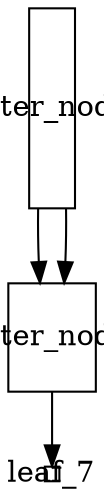 digraph G {
 cluster_node_1 [shape="rectangle" width="0.305555555556", height="1.33333333333", fixedsize=true, type="node"];
 cluster_node_4 [shape="rectangle" width="0.578569444444", height="0.722222222222", fixedsize=true, type="node"];
leaf_7 [shape="rectangle" width="0.1", height="0.1", fixedsize=true, type="leaf"];
 cluster_node_4 -> leaf_7;
 cluster_node_1 ->  cluster_node_4;
 cluster_node_1 ->  cluster_node_4;
}
